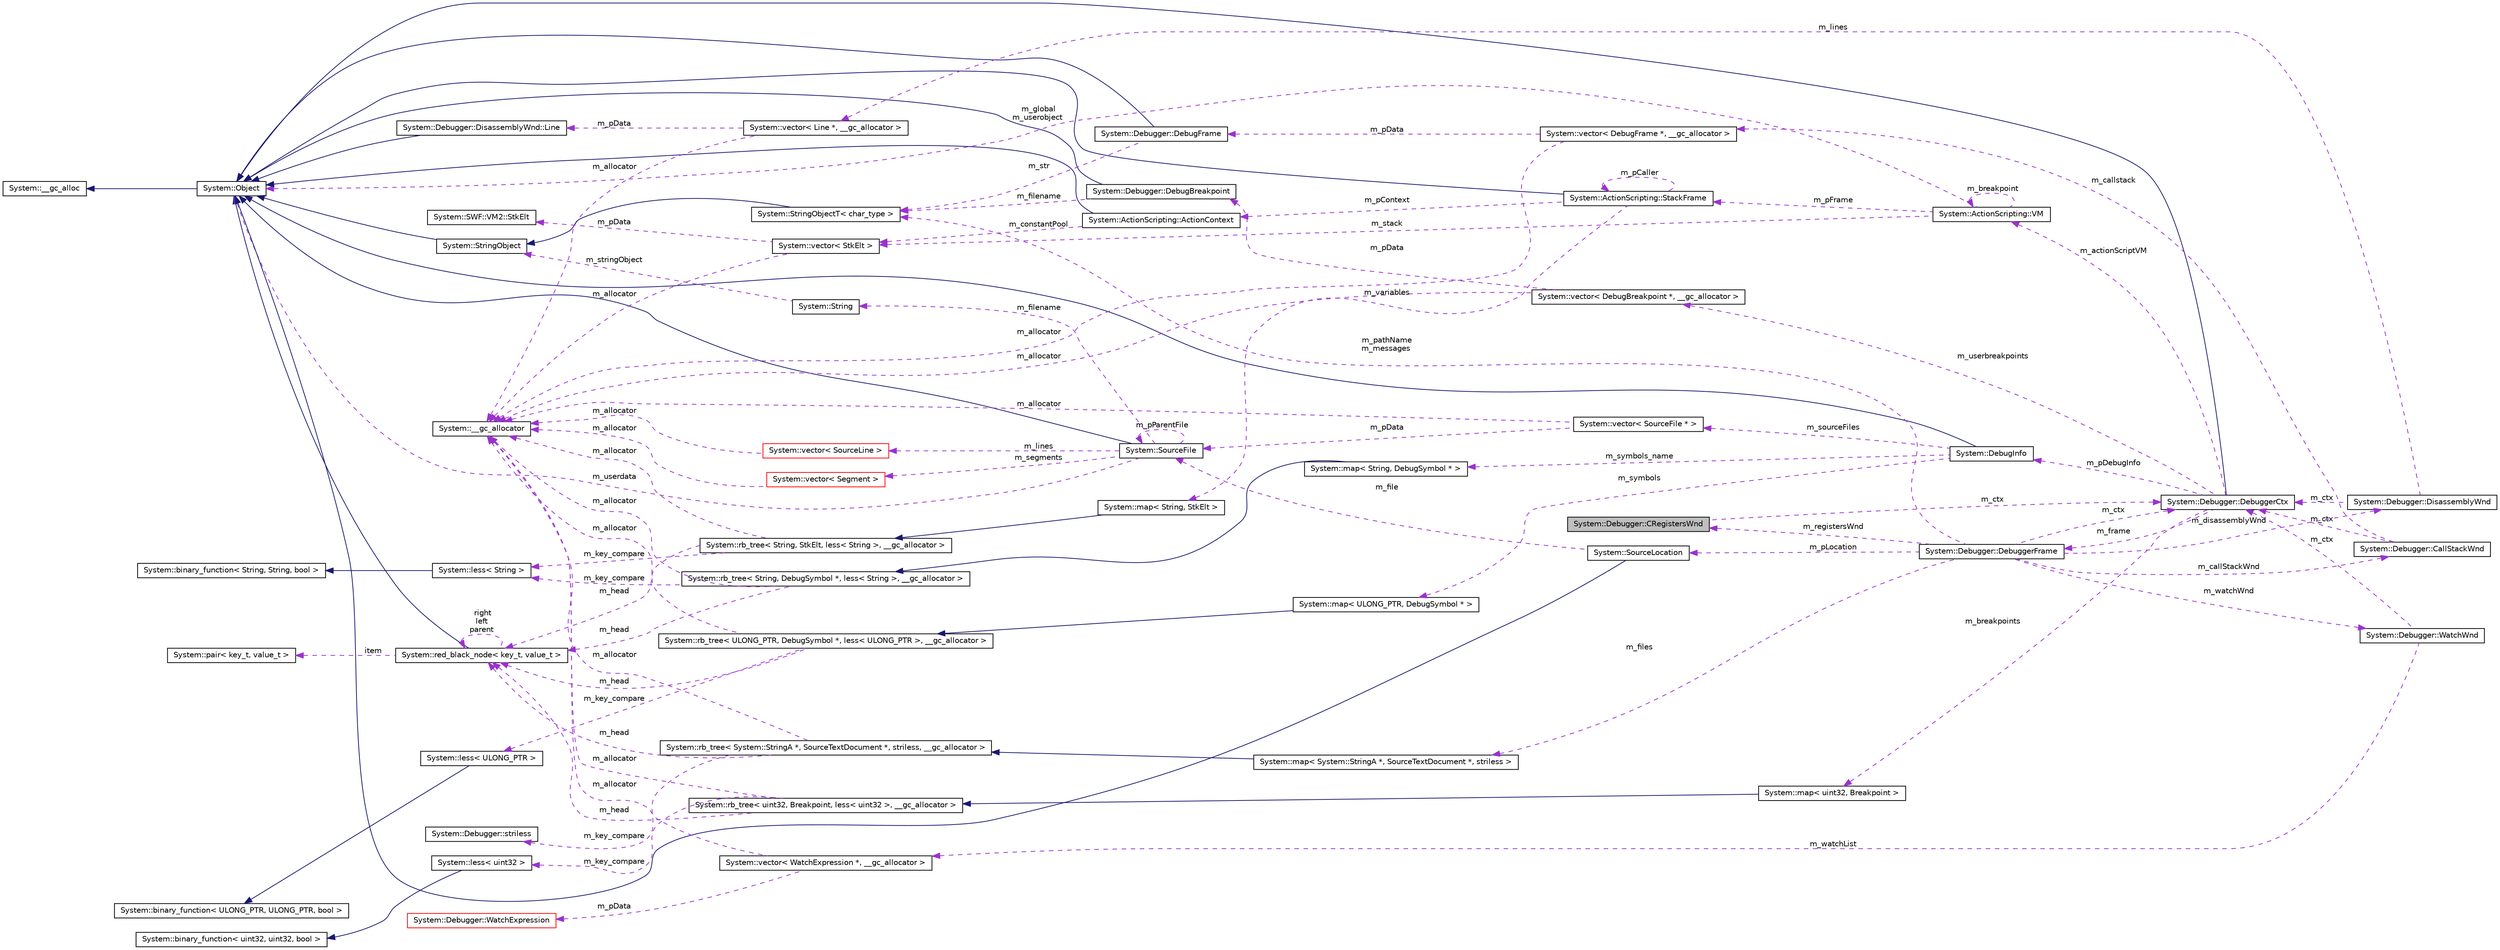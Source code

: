 digraph G
{
  edge [fontname="Helvetica",fontsize="10",labelfontname="Helvetica",labelfontsize="10"];
  node [fontname="Helvetica",fontsize="10",shape=record];
  rankdir="LR";
  Node1 [label="System::Debugger::CRegistersWnd",height=0.2,width=0.4,color="black", fillcolor="grey75", style="filled" fontcolor="black"];
  Node2 -> Node1 [dir="back",color="darkorchid3",fontsize="10",style="dashed",label=" m_ctx" ,fontname="Helvetica"];
  Node2 [label="System::Debugger::DebuggerCtx",height=0.2,width=0.4,color="black", fillcolor="white", style="filled",URL="$class_system_1_1_debugger_1_1_debugger_ctx.html"];
  Node3 -> Node2 [dir="back",color="midnightblue",fontsize="10",style="solid",fontname="Helvetica"];
  Node3 [label="System::Object",height=0.2,width=0.4,color="black", fillcolor="white", style="filled",URL="$class_system_1_1_object.html"];
  Node4 -> Node3 [dir="back",color="midnightblue",fontsize="10",style="solid",fontname="Helvetica"];
  Node4 [label="System::__gc_alloc",height=0.2,width=0.4,color="black", fillcolor="white", style="filled",URL="$class_system_1_1____gc__alloc.html"];
  Node5 -> Node2 [dir="back",color="darkorchid3",fontsize="10",style="dashed",label=" m_userbreakpoints" ,fontname="Helvetica"];
  Node5 [label="System::vector\< DebugBreakpoint *, __gc_allocator \>",height=0.2,width=0.4,color="black", fillcolor="white", style="filled",URL="$class_system_1_1vector.html"];
  Node6 -> Node5 [dir="back",color="darkorchid3",fontsize="10",style="dashed",label=" m_allocator" ,fontname="Helvetica"];
  Node6 [label="System::__gc_allocator",height=0.2,width=0.4,color="black", fillcolor="white", style="filled",URL="$class_system_1_1____gc__allocator.html"];
  Node7 -> Node5 [dir="back",color="darkorchid3",fontsize="10",style="dashed",label=" m_pData" ,fontname="Helvetica"];
  Node7 [label="System::Debugger::DebugBreakpoint",height=0.2,width=0.4,color="black", fillcolor="white", style="filled",URL="$class_system_1_1_debugger_1_1_debug_breakpoint.html"];
  Node3 -> Node7 [dir="back",color="midnightblue",fontsize="10",style="solid",fontname="Helvetica"];
  Node8 -> Node7 [dir="back",color="darkorchid3",fontsize="10",style="dashed",label=" m_filename" ,fontname="Helvetica"];
  Node8 [label="System::StringObjectT\< char_type \>",height=0.2,width=0.4,color="black", fillcolor="white", style="filled",URL="$class_system_1_1_string_object_t.html"];
  Node9 -> Node8 [dir="back",color="midnightblue",fontsize="10",style="solid",fontname="Helvetica"];
  Node9 [label="System::StringObject",height=0.2,width=0.4,color="black", fillcolor="white", style="filled",URL="$class_system_1_1_string_object.html"];
  Node3 -> Node9 [dir="back",color="midnightblue",fontsize="10",style="solid",fontname="Helvetica"];
  Node10 -> Node2 [dir="back",color="darkorchid3",fontsize="10",style="dashed",label=" m_pDebugInfo" ,fontname="Helvetica"];
  Node10 [label="System::DebugInfo",height=0.2,width=0.4,color="black", fillcolor="white", style="filled",URL="$class_system_1_1_debug_info.html"];
  Node3 -> Node10 [dir="back",color="midnightblue",fontsize="10",style="solid",fontname="Helvetica"];
  Node11 -> Node10 [dir="back",color="darkorchid3",fontsize="10",style="dashed",label=" m_symbols_name" ,fontname="Helvetica"];
  Node11 [label="System::map\< String, DebugSymbol * \>",height=0.2,width=0.4,color="black", fillcolor="white", style="filled",URL="$class_system_1_1map.html"];
  Node12 -> Node11 [dir="back",color="midnightblue",fontsize="10",style="solid",fontname="Helvetica"];
  Node12 [label="System::rb_tree\< String, DebugSymbol *, less\< String \>, __gc_allocator \>",height=0.2,width=0.4,color="black", fillcolor="white", style="filled",URL="$class_system_1_1rb__tree.html"];
  Node6 -> Node12 [dir="back",color="darkorchid3",fontsize="10",style="dashed",label=" m_allocator" ,fontname="Helvetica"];
  Node13 -> Node12 [dir="back",color="darkorchid3",fontsize="10",style="dashed",label=" m_key_compare" ,fontname="Helvetica"];
  Node13 [label="System::less\< String \>",height=0.2,width=0.4,color="black", fillcolor="white", style="filled",URL="$class_system_1_1less_3_01_string_01_4.html"];
  Node14 -> Node13 [dir="back",color="midnightblue",fontsize="10",style="solid",fontname="Helvetica"];
  Node14 [label="System::binary_function\< String, String, bool \>",height=0.2,width=0.4,color="black", fillcolor="white", style="filled",URL="$class_system_1_1binary__function.html"];
  Node15 -> Node12 [dir="back",color="darkorchid3",fontsize="10",style="dashed",label=" m_head" ,fontname="Helvetica"];
  Node15 [label="System::red_black_node\< key_t, value_t \>",height=0.2,width=0.4,color="black", fillcolor="white", style="filled",URL="$class_system_1_1red__black__node.html"];
  Node3 -> Node15 [dir="back",color="midnightblue",fontsize="10",style="solid",fontname="Helvetica"];
  Node15 -> Node15 [dir="back",color="darkorchid3",fontsize="10",style="dashed",label=" right\nleft\nparent" ,fontname="Helvetica"];
  Node16 -> Node15 [dir="back",color="darkorchid3",fontsize="10",style="dashed",label=" item" ,fontname="Helvetica"];
  Node16 [label="System::pair\< key_t, value_t \>",height=0.2,width=0.4,color="black", fillcolor="white", style="filled",URL="$class_system_1_1pair.html"];
  Node17 -> Node10 [dir="back",color="darkorchid3",fontsize="10",style="dashed",label=" m_symbols" ,fontname="Helvetica"];
  Node17 [label="System::map\< ULONG_PTR, DebugSymbol * \>",height=0.2,width=0.4,color="black", fillcolor="white", style="filled",URL="$class_system_1_1map.html"];
  Node18 -> Node17 [dir="back",color="midnightblue",fontsize="10",style="solid",fontname="Helvetica"];
  Node18 [label="System::rb_tree\< ULONG_PTR, DebugSymbol *, less\< ULONG_PTR \>, __gc_allocator \>",height=0.2,width=0.4,color="black", fillcolor="white", style="filled",URL="$class_system_1_1rb__tree.html"];
  Node6 -> Node18 [dir="back",color="darkorchid3",fontsize="10",style="dashed",label=" m_allocator" ,fontname="Helvetica"];
  Node19 -> Node18 [dir="back",color="darkorchid3",fontsize="10",style="dashed",label=" m_key_compare" ,fontname="Helvetica"];
  Node19 [label="System::less\< ULONG_PTR \>",height=0.2,width=0.4,color="black", fillcolor="white", style="filled",URL="$class_system_1_1less.html"];
  Node20 -> Node19 [dir="back",color="midnightblue",fontsize="10",style="solid",fontname="Helvetica"];
  Node20 [label="System::binary_function\< ULONG_PTR, ULONG_PTR, bool \>",height=0.2,width=0.4,color="black", fillcolor="white", style="filled",URL="$class_system_1_1binary__function.html"];
  Node15 -> Node18 [dir="back",color="darkorchid3",fontsize="10",style="dashed",label=" m_head" ,fontname="Helvetica"];
  Node21 -> Node10 [dir="back",color="darkorchid3",fontsize="10",style="dashed",label=" m_sourceFiles" ,fontname="Helvetica"];
  Node21 [label="System::vector\< SourceFile * \>",height=0.2,width=0.4,color="black", fillcolor="white", style="filled",URL="$class_system_1_1vector.html"];
  Node22 -> Node21 [dir="back",color="darkorchid3",fontsize="10",style="dashed",label=" m_pData" ,fontname="Helvetica"];
  Node22 [label="System::SourceFile",height=0.2,width=0.4,color="black", fillcolor="white", style="filled",URL="$class_system_1_1_source_file.html"];
  Node3 -> Node22 [dir="back",color="midnightblue",fontsize="10",style="solid",fontname="Helvetica"];
  Node22 -> Node22 [dir="back",color="darkorchid3",fontsize="10",style="dashed",label=" m_pParentFile" ,fontname="Helvetica"];
  Node23 -> Node22 [dir="back",color="darkorchid3",fontsize="10",style="dashed",label=" m_segments" ,fontname="Helvetica"];
  Node23 [label="System::vector\< Segment \>",height=0.2,width=0.4,color="red", fillcolor="white", style="filled",URL="$class_system_1_1vector.html"];
  Node6 -> Node23 [dir="back",color="darkorchid3",fontsize="10",style="dashed",label=" m_allocator" ,fontname="Helvetica"];
  Node24 -> Node22 [dir="back",color="darkorchid3",fontsize="10",style="dashed",label=" m_lines" ,fontname="Helvetica"];
  Node24 [label="System::vector\< SourceLine \>",height=0.2,width=0.4,color="red", fillcolor="white", style="filled",URL="$class_system_1_1vector.html"];
  Node6 -> Node24 [dir="back",color="darkorchid3",fontsize="10",style="dashed",label=" m_allocator" ,fontname="Helvetica"];
  Node25 -> Node22 [dir="back",color="darkorchid3",fontsize="10",style="dashed",label=" m_filename" ,fontname="Helvetica"];
  Node25 [label="System::String",height=0.2,width=0.4,color="black", fillcolor="white", style="filled",URL="$class_system_1_1_string.html"];
  Node9 -> Node25 [dir="back",color="darkorchid3",fontsize="10",style="dashed",label=" m_stringObject" ,fontname="Helvetica"];
  Node3 -> Node22 [dir="back",color="darkorchid3",fontsize="10",style="dashed",label=" m_userdata" ,fontname="Helvetica"];
  Node6 -> Node21 [dir="back",color="darkorchid3",fontsize="10",style="dashed",label=" m_allocator" ,fontname="Helvetica"];
  Node26 -> Node2 [dir="back",color="darkorchid3",fontsize="10",style="dashed",label=" m_actionScriptVM" ,fontname="Helvetica"];
  Node26 [label="System::ActionScripting::VM",height=0.2,width=0.4,color="black", fillcolor="white", style="filled",URL="$class_system_1_1_action_scripting_1_1_v_m.html"];
  Node27 -> Node26 [dir="back",color="darkorchid3",fontsize="10",style="dashed",label=" m_stack" ,fontname="Helvetica"];
  Node27 [label="System::vector\< StkElt \>",height=0.2,width=0.4,color="black", fillcolor="white", style="filled",URL="$class_system_1_1vector.html"];
  Node6 -> Node27 [dir="back",color="darkorchid3",fontsize="10",style="dashed",label=" m_allocator" ,fontname="Helvetica"];
  Node28 -> Node27 [dir="back",color="darkorchid3",fontsize="10",style="dashed",label=" m_pData" ,fontname="Helvetica"];
  Node28 [label="System::SWF::VM2::StkElt",height=0.2,width=0.4,color="black", fillcolor="white", style="filled",URL="$class_system_1_1_s_w_f_1_1_v_m2_1_1_stk_elt.html"];
  Node26 -> Node26 [dir="back",color="darkorchid3",fontsize="10",style="dashed",label=" m_breakpoint" ,fontname="Helvetica"];
  Node29 -> Node26 [dir="back",color="darkorchid3",fontsize="10",style="dashed",label=" m_pFrame" ,fontname="Helvetica"];
  Node29 [label="System::ActionScripting::StackFrame",height=0.2,width=0.4,color="black", fillcolor="white", style="filled",URL="$class_system_1_1_action_scripting_1_1_stack_frame.html"];
  Node3 -> Node29 [dir="back",color="midnightblue",fontsize="10",style="solid",fontname="Helvetica"];
  Node30 -> Node29 [dir="back",color="darkorchid3",fontsize="10",style="dashed",label=" m_pContext" ,fontname="Helvetica"];
  Node30 [label="System::ActionScripting::ActionContext",height=0.2,width=0.4,color="black", fillcolor="white", style="filled",URL="$class_system_1_1_action_scripting_1_1_action_context.html"];
  Node3 -> Node30 [dir="back",color="midnightblue",fontsize="10",style="solid",fontname="Helvetica"];
  Node27 -> Node30 [dir="back",color="darkorchid3",fontsize="10",style="dashed",label=" m_constantPool" ,fontname="Helvetica"];
  Node31 -> Node29 [dir="back",color="darkorchid3",fontsize="10",style="dashed",label=" m_variables" ,fontname="Helvetica"];
  Node31 [label="System::map\< String, StkElt \>",height=0.2,width=0.4,color="black", fillcolor="white", style="filled",URL="$class_system_1_1map.html"];
  Node32 -> Node31 [dir="back",color="midnightblue",fontsize="10",style="solid",fontname="Helvetica"];
  Node32 [label="System::rb_tree\< String, StkElt, less\< String \>, __gc_allocator \>",height=0.2,width=0.4,color="black", fillcolor="white", style="filled",URL="$class_system_1_1rb__tree.html"];
  Node6 -> Node32 [dir="back",color="darkorchid3",fontsize="10",style="dashed",label=" m_allocator" ,fontname="Helvetica"];
  Node13 -> Node32 [dir="back",color="darkorchid3",fontsize="10",style="dashed",label=" m_key_compare" ,fontname="Helvetica"];
  Node15 -> Node32 [dir="back",color="darkorchid3",fontsize="10",style="dashed",label=" m_head" ,fontname="Helvetica"];
  Node29 -> Node29 [dir="back",color="darkorchid3",fontsize="10",style="dashed",label=" m_pCaller" ,fontname="Helvetica"];
  Node3 -> Node26 [dir="back",color="darkorchid3",fontsize="10",style="dashed",label=" m_global\nm_userobject" ,fontname="Helvetica"];
  Node33 -> Node2 [dir="back",color="darkorchid3",fontsize="10",style="dashed",label=" m_frame" ,fontname="Helvetica"];
  Node33 [label="System::Debugger::DebuggerFrame",height=0.2,width=0.4,color="black", fillcolor="white", style="filled",URL="$class_system_1_1_debugger_1_1_debugger_frame.html"];
  Node34 -> Node33 [dir="back",color="darkorchid3",fontsize="10",style="dashed",label=" m_disassemblyWnd" ,fontname="Helvetica"];
  Node34 [label="System::Debugger::DisassemblyWnd",height=0.2,width=0.4,color="black", fillcolor="white", style="filled",URL="$class_system_1_1_debugger_1_1_disassembly_wnd.html"];
  Node35 -> Node34 [dir="back",color="darkorchid3",fontsize="10",style="dashed",label=" m_lines" ,fontname="Helvetica"];
  Node35 [label="System::vector\< Line *, __gc_allocator \>",height=0.2,width=0.4,color="black", fillcolor="white", style="filled",URL="$class_system_1_1vector.html"];
  Node6 -> Node35 [dir="back",color="darkorchid3",fontsize="10",style="dashed",label=" m_allocator" ,fontname="Helvetica"];
  Node36 -> Node35 [dir="back",color="darkorchid3",fontsize="10",style="dashed",label=" m_pData" ,fontname="Helvetica"];
  Node36 [label="System::Debugger::DisassemblyWnd::Line",height=0.2,width=0.4,color="black", fillcolor="white", style="filled",URL="$class_system_1_1_debugger_1_1_disassembly_wnd_1_1_line.html"];
  Node3 -> Node36 [dir="back",color="midnightblue",fontsize="10",style="solid",fontname="Helvetica"];
  Node2 -> Node34 [dir="back",color="darkorchid3",fontsize="10",style="dashed",label=" m_ctx" ,fontname="Helvetica"];
  Node37 -> Node33 [dir="back",color="darkorchid3",fontsize="10",style="dashed",label=" m_pLocation" ,fontname="Helvetica"];
  Node37 [label="System::SourceLocation",height=0.2,width=0.4,color="black", fillcolor="white", style="filled",URL="$class_system_1_1_source_location.html"];
  Node3 -> Node37 [dir="back",color="midnightblue",fontsize="10",style="solid",fontname="Helvetica"];
  Node22 -> Node37 [dir="back",color="darkorchid3",fontsize="10",style="dashed",label=" m_file" ,fontname="Helvetica"];
  Node38 -> Node33 [dir="back",color="darkorchid3",fontsize="10",style="dashed",label=" m_files" ,fontname="Helvetica"];
  Node38 [label="System::map\< System::StringA *, SourceTextDocument *, striless \>",height=0.2,width=0.4,color="black", fillcolor="white", style="filled",URL="$class_system_1_1map.html"];
  Node39 -> Node38 [dir="back",color="midnightblue",fontsize="10",style="solid",fontname="Helvetica"];
  Node39 [label="System::rb_tree\< System::StringA *, SourceTextDocument *, striless, __gc_allocator \>",height=0.2,width=0.4,color="black", fillcolor="white", style="filled",URL="$class_system_1_1rb__tree.html"];
  Node40 -> Node39 [dir="back",color="darkorchid3",fontsize="10",style="dashed",label=" m_key_compare" ,fontname="Helvetica"];
  Node40 [label="System::Debugger::striless",height=0.2,width=0.4,color="black", fillcolor="white", style="filled",URL="$class_system_1_1_debugger_1_1striless.html"];
  Node6 -> Node39 [dir="back",color="darkorchid3",fontsize="10",style="dashed",label=" m_allocator" ,fontname="Helvetica"];
  Node15 -> Node39 [dir="back",color="darkorchid3",fontsize="10",style="dashed",label=" m_head" ,fontname="Helvetica"];
  Node41 -> Node33 [dir="back",color="darkorchid3",fontsize="10",style="dashed",label=" m_callStackWnd" ,fontname="Helvetica"];
  Node41 [label="System::Debugger::CallStackWnd",height=0.2,width=0.4,color="black", fillcolor="white", style="filled",URL="$class_system_1_1_debugger_1_1_call_stack_wnd.html"];
  Node42 -> Node41 [dir="back",color="darkorchid3",fontsize="10",style="dashed",label=" m_callstack" ,fontname="Helvetica"];
  Node42 [label="System::vector\< DebugFrame *, __gc_allocator \>",height=0.2,width=0.4,color="black", fillcolor="white", style="filled",URL="$class_system_1_1vector.html"];
  Node6 -> Node42 [dir="back",color="darkorchid3",fontsize="10",style="dashed",label=" m_allocator" ,fontname="Helvetica"];
  Node43 -> Node42 [dir="back",color="darkorchid3",fontsize="10",style="dashed",label=" m_pData" ,fontname="Helvetica"];
  Node43 [label="System::Debugger::DebugFrame",height=0.2,width=0.4,color="black", fillcolor="white", style="filled",URL="$class_system_1_1_debugger_1_1_debug_frame.html"];
  Node3 -> Node43 [dir="back",color="midnightblue",fontsize="10",style="solid",fontname="Helvetica"];
  Node8 -> Node43 [dir="back",color="darkorchid3",fontsize="10",style="dashed",label=" m_str" ,fontname="Helvetica"];
  Node2 -> Node41 [dir="back",color="darkorchid3",fontsize="10",style="dashed",label=" m_ctx" ,fontname="Helvetica"];
  Node1 -> Node33 [dir="back",color="darkorchid3",fontsize="10",style="dashed",label=" m_registersWnd" ,fontname="Helvetica"];
  Node2 -> Node33 [dir="back",color="darkorchid3",fontsize="10",style="dashed",label=" m_ctx" ,fontname="Helvetica"];
  Node44 -> Node33 [dir="back",color="darkorchid3",fontsize="10",style="dashed",label=" m_watchWnd" ,fontname="Helvetica"];
  Node44 [label="System::Debugger::WatchWnd",height=0.2,width=0.4,color="black", fillcolor="white", style="filled",URL="$class_system_1_1_debugger_1_1_watch_wnd.html"];
  Node45 -> Node44 [dir="back",color="darkorchid3",fontsize="10",style="dashed",label=" m_watchList" ,fontname="Helvetica"];
  Node45 [label="System::vector\< WatchExpression *, __gc_allocator \>",height=0.2,width=0.4,color="black", fillcolor="white", style="filled",URL="$class_system_1_1vector.html"];
  Node46 -> Node45 [dir="back",color="darkorchid3",fontsize="10",style="dashed",label=" m_pData" ,fontname="Helvetica"];
  Node46 [label="System::Debugger::WatchExpression",height=0.2,width=0.4,color="red", fillcolor="white", style="filled",URL="$class_system_1_1_debugger_1_1_watch_expression.html"];
  Node6 -> Node45 [dir="back",color="darkorchid3",fontsize="10",style="dashed",label=" m_allocator" ,fontname="Helvetica"];
  Node2 -> Node44 [dir="back",color="darkorchid3",fontsize="10",style="dashed",label=" m_ctx" ,fontname="Helvetica"];
  Node8 -> Node33 [dir="back",color="darkorchid3",fontsize="10",style="dashed",label=" m_pathName\nm_messages" ,fontname="Helvetica"];
  Node47 -> Node2 [dir="back",color="darkorchid3",fontsize="10",style="dashed",label=" m_breakpoints" ,fontname="Helvetica"];
  Node47 [label="System::map\< uint32, Breakpoint \>",height=0.2,width=0.4,color="black", fillcolor="white", style="filled",URL="$class_system_1_1map.html"];
  Node48 -> Node47 [dir="back",color="midnightblue",fontsize="10",style="solid",fontname="Helvetica"];
  Node48 [label="System::rb_tree\< uint32, Breakpoint, less\< uint32 \>, __gc_allocator \>",height=0.2,width=0.4,color="black", fillcolor="white", style="filled",URL="$class_system_1_1rb__tree.html"];
  Node6 -> Node48 [dir="back",color="darkorchid3",fontsize="10",style="dashed",label=" m_allocator" ,fontname="Helvetica"];
  Node49 -> Node48 [dir="back",color="darkorchid3",fontsize="10",style="dashed",label=" m_key_compare" ,fontname="Helvetica"];
  Node49 [label="System::less\< uint32 \>",height=0.2,width=0.4,color="black", fillcolor="white", style="filled",URL="$class_system_1_1less.html"];
  Node50 -> Node49 [dir="back",color="midnightblue",fontsize="10",style="solid",fontname="Helvetica"];
  Node50 [label="System::binary_function\< uint32, uint32, bool \>",height=0.2,width=0.4,color="black", fillcolor="white", style="filled",URL="$class_system_1_1binary__function.html"];
  Node15 -> Node48 [dir="back",color="darkorchid3",fontsize="10",style="dashed",label=" m_head" ,fontname="Helvetica"];
}
